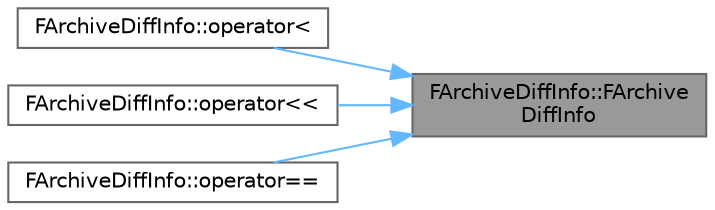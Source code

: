 digraph "FArchiveDiffInfo::FArchiveDiffInfo"
{
 // INTERACTIVE_SVG=YES
 // LATEX_PDF_SIZE
  bgcolor="transparent";
  edge [fontname=Helvetica,fontsize=10,labelfontname=Helvetica,labelfontsize=10];
  node [fontname=Helvetica,fontsize=10,shape=box,height=0.2,width=0.4];
  rankdir="RL";
  Node1 [id="Node000001",label="FArchiveDiffInfo::FArchive\lDiffInfo",height=0.2,width=0.4,color="gray40", fillcolor="grey60", style="filled", fontcolor="black",tooltip=" "];
  Node1 -> Node2 [id="edge1_Node000001_Node000002",dir="back",color="steelblue1",style="solid",tooltip=" "];
  Node2 [id="Node000002",label="FArchiveDiffInfo::operator\<",height=0.2,width=0.4,color="grey40", fillcolor="white", style="filled",URL="$dd/d83/structFArchiveDiffInfo.html#a30792332b4839e3d7cddc5902858d475",tooltip=" "];
  Node1 -> Node3 [id="edge2_Node000001_Node000003",dir="back",color="steelblue1",style="solid",tooltip=" "];
  Node3 [id="Node000003",label="FArchiveDiffInfo::operator\<\<",height=0.2,width=0.4,color="grey40", fillcolor="white", style="filled",URL="$dd/d83/structFArchiveDiffInfo.html#abb6c013448d496a642575d9865aeba7e",tooltip=" "];
  Node1 -> Node4 [id="edge3_Node000001_Node000004",dir="back",color="steelblue1",style="solid",tooltip=" "];
  Node4 [id="Node000004",label="FArchiveDiffInfo::operator==",height=0.2,width=0.4,color="grey40", fillcolor="white", style="filled",URL="$dd/d83/structFArchiveDiffInfo.html#a0a5a06f4767dcc1db1ddb488d2ab25d0",tooltip=" "];
}
